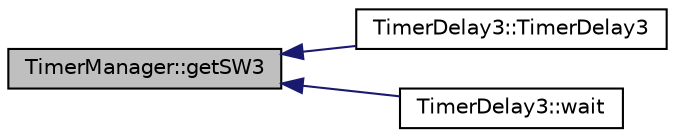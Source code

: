 digraph G
{
  edge [fontname="Helvetica",fontsize="10",labelfontname="Helvetica",labelfontsize="10"];
  node [fontname="Helvetica",fontsize="10",shape=record];
  rankdir=LR;
  Node1 [label="TimerManager::getSW3",height=0.2,width=0.4,color="black", fillcolor="grey75", style="filled" fontcolor="black"];
  Node1 -> Node2 [dir=back,color="midnightblue",fontsize="10",style="solid",fontname="Helvetica"];
  Node2 [label="TimerDelay3::TimerDelay3",height=0.2,width=0.4,color="black", fillcolor="white", style="filled",URL="$class_timer_delay3.html#a1c9780cea12825eb319e28b17366df84"];
  Node1 -> Node3 [dir=back,color="midnightblue",fontsize="10",style="solid",fontname="Helvetica"];
  Node3 [label="TimerDelay3::wait",height=0.2,width=0.4,color="black", fillcolor="white", style="filled",URL="$class_timer_delay3.html#a2cc537ff9e98888b3f8d068e85faf2df"];
}
